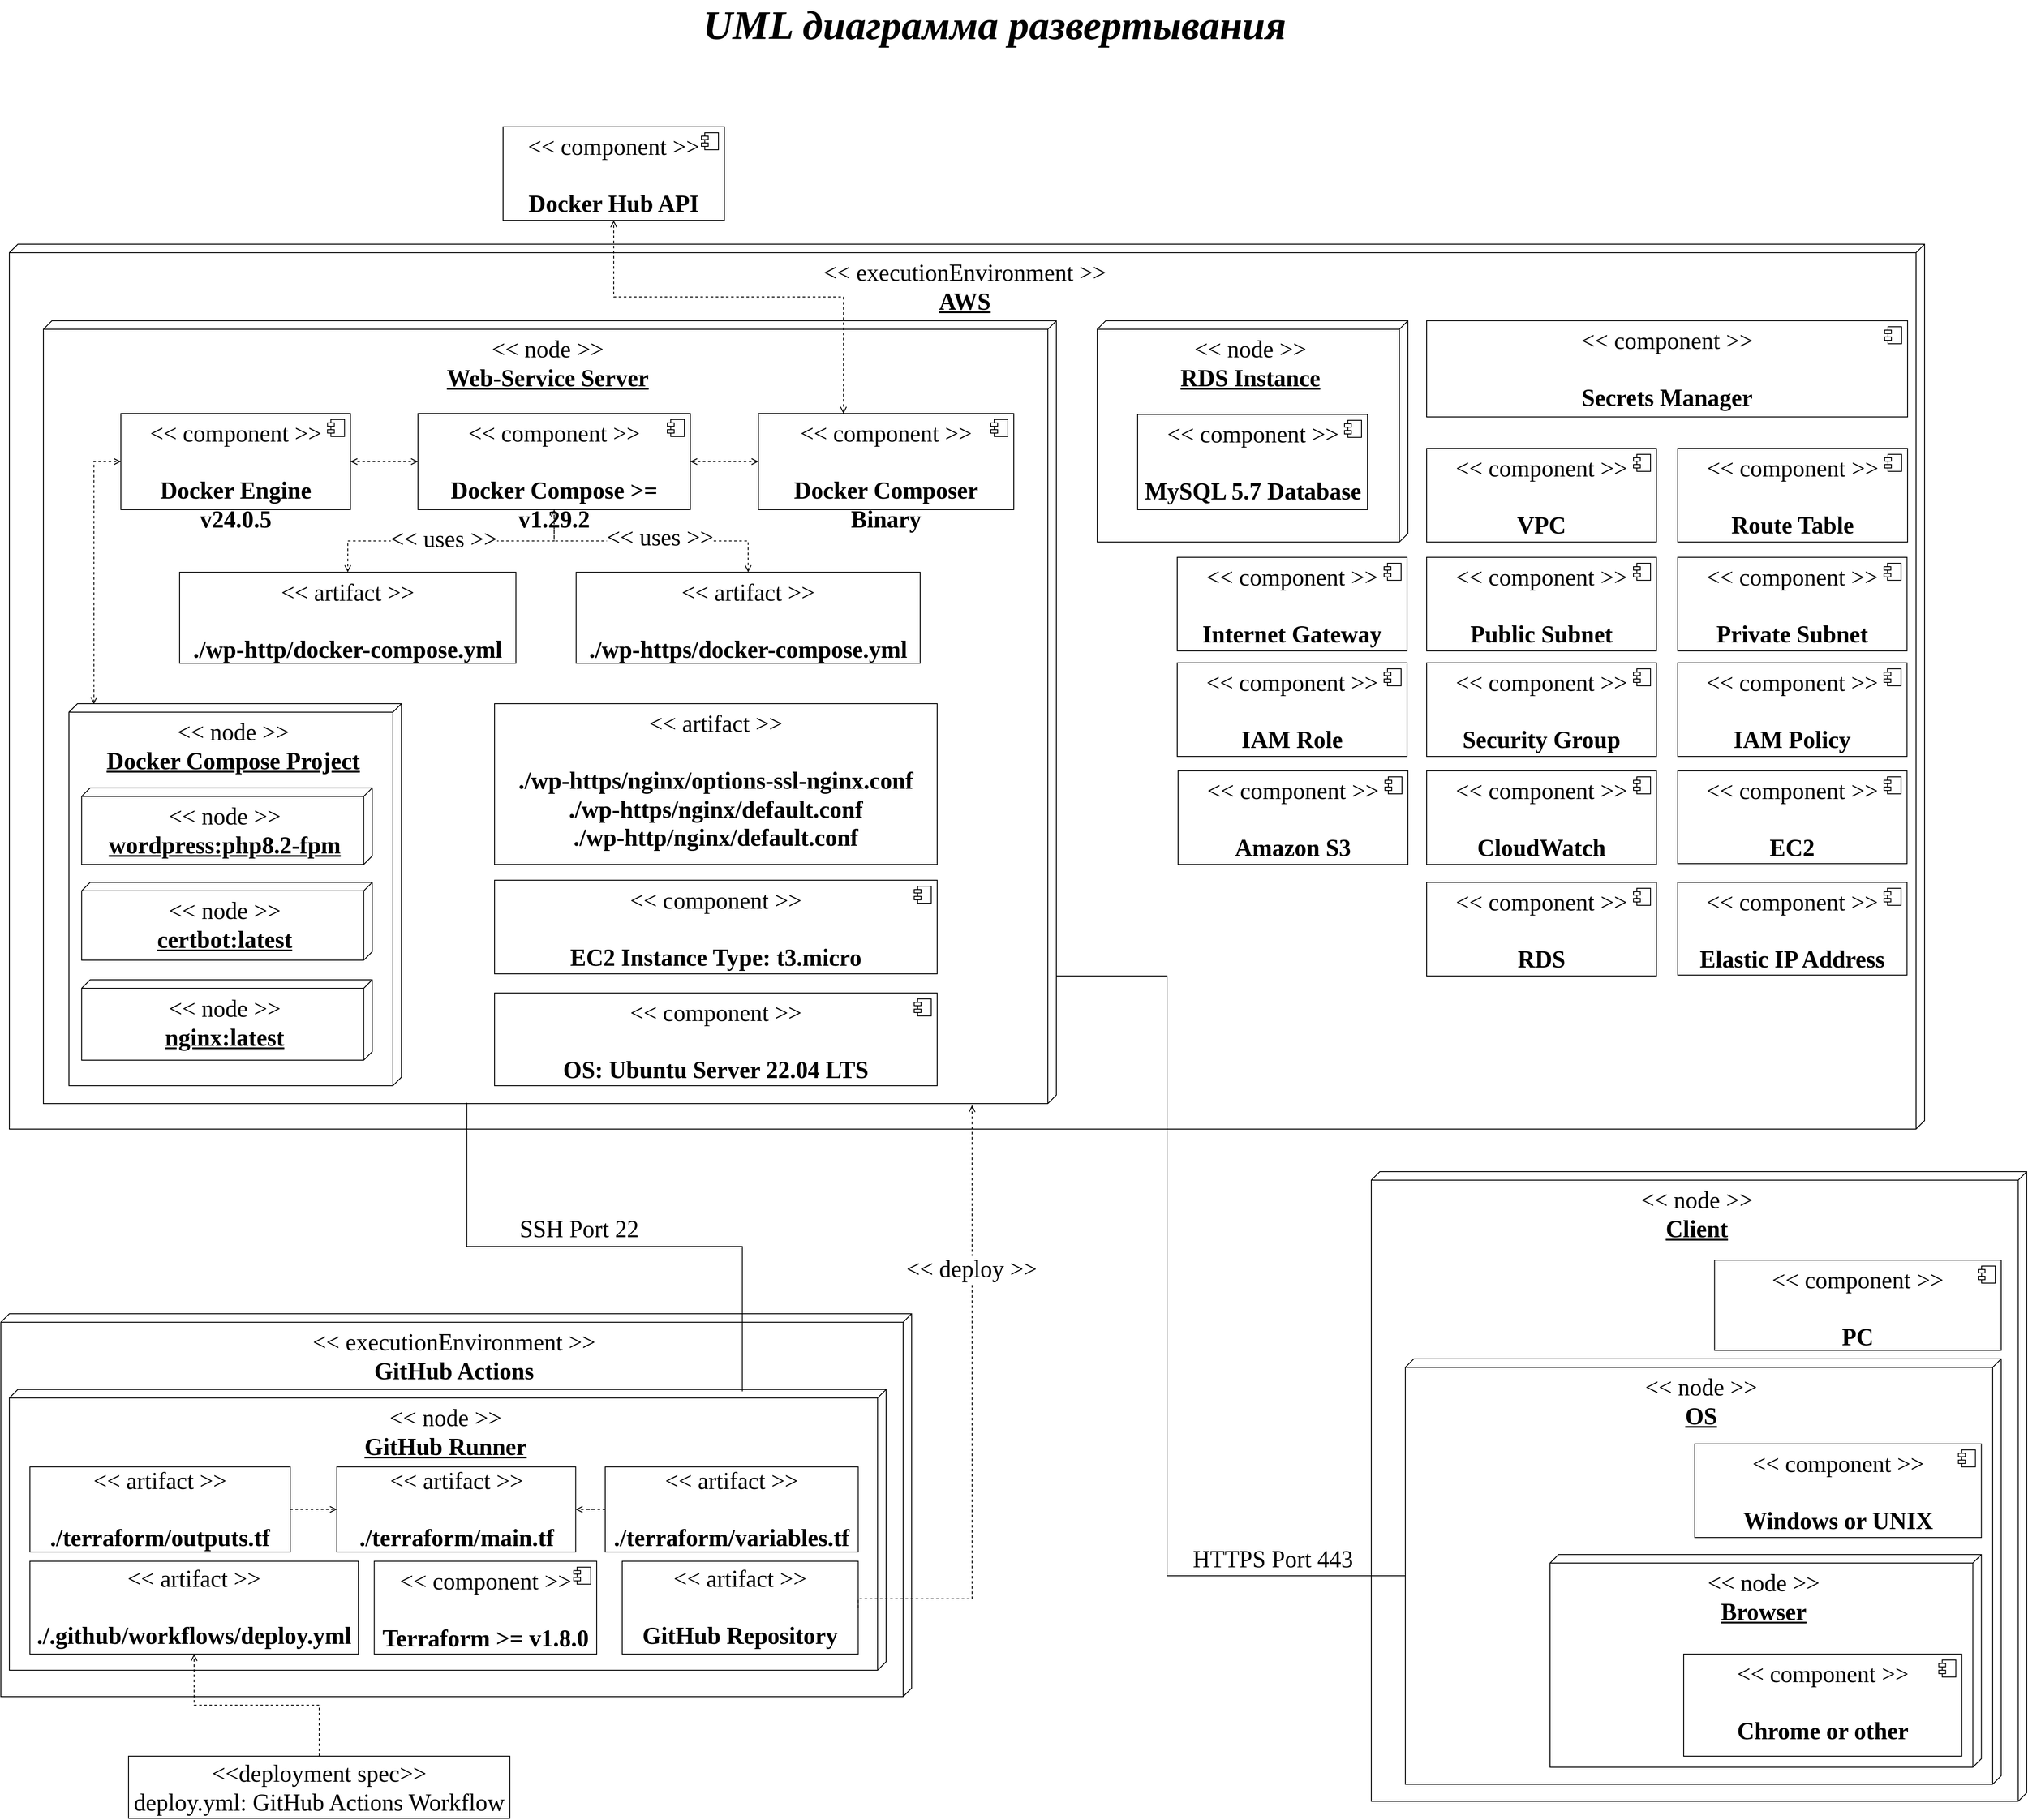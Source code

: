 <mxfile version="24.4.0" type="device">
  <diagram name="Страница — 1" id="VIXsuSBS1pq1h5ZDgpOF">
    <mxGraphModel dx="3475" dy="1416" grid="1" gridSize="10" guides="1" tooltips="1" connect="1" arrows="1" fold="1" page="1" pageScale="1" pageWidth="3300" pageHeight="2339" math="0" shadow="0">
      <root>
        <mxCell id="0" />
        <mxCell id="1" parent="0" />
        <mxCell id="cu2WuebdA3qUPu9hs7ft-30" value="&amp;lt;&amp;lt; executionEnvironment &amp;gt;&amp;gt;&lt;div style=&quot;font-size: 28px;&quot;&gt;&lt;b style=&quot;font-size: 28px;&quot;&gt;GitHub Actions&lt;/b&gt;&lt;/div&gt;" style="verticalAlign=top;align=center;shape=cube;size=10;direction=south;fontStyle=0;html=1;boundedLbl=1;spacingLeft=5;whiteSpace=wrap;fontFamily=GOST type B;fontSize=28;" parent="1" vertex="1">
          <mxGeometry x="483" y="1645" width="1070" height="450" as="geometry" />
        </mxCell>
        <mxCell id="cu2WuebdA3qUPu9hs7ft-31" value="&amp;lt;&amp;lt; node &amp;gt;&amp;gt;&lt;div style=&quot;font-size: 28px;&quot;&gt;&lt;b style=&quot;font-size: 28px;&quot;&gt;&lt;u style=&quot;font-size: 28px;&quot;&gt;GitHub Runner&lt;/u&gt;&lt;/b&gt;&lt;/div&gt;" style="verticalAlign=top;align=center;shape=cube;size=10;direction=south;html=1;boundedLbl=1;spacingLeft=5;whiteSpace=wrap;fontFamily=GOST type B;fontSize=28;" parent="cu2WuebdA3qUPu9hs7ft-30" vertex="1">
          <mxGeometry width="1030" height="330" relative="1" as="geometry">
            <mxPoint x="10" y="89" as="offset" />
          </mxGeometry>
        </mxCell>
        <mxCell id="cu2WuebdA3qUPu9hs7ft-32" value="&amp;lt;&amp;lt; artifact &amp;gt;&amp;gt;&lt;br style=&quot;font-size: 28px;&quot;&gt;&lt;br style=&quot;font-size: 28px;&quot;&gt;&lt;b style=&quot;font-size: 28px;&quot;&gt;./terraform/main.tf&lt;/b&gt;" style="html=1;align=center;verticalAlign=middle;dashed=0;whiteSpace=wrap;fontFamily=GOST type B;fontSize=28;" parent="cu2WuebdA3qUPu9hs7ft-30" vertex="1">
          <mxGeometry x="394.69" y="180" width="280.62" height="100" as="geometry" />
        </mxCell>
        <mxCell id="cu2WuebdA3qUPu9hs7ft-35" value="&amp;lt;&amp;lt; artifact &amp;gt;&amp;gt;&lt;br style=&quot;font-size: 28px;&quot;&gt;&lt;br style=&quot;font-size: 28px;&quot;&gt;&lt;b style=&quot;font-size: 28px;&quot;&gt;./terraform/outputs.tf&lt;/b&gt;" style="html=1;align=center;verticalAlign=middle;dashed=0;whiteSpace=wrap;fontFamily=GOST type B;fontSize=28;" parent="cu2WuebdA3qUPu9hs7ft-30" vertex="1">
          <mxGeometry x="34.15" y="180" width="305.85" height="100" as="geometry" />
        </mxCell>
        <mxCell id="cu2WuebdA3qUPu9hs7ft-36" value="&amp;lt;&amp;lt; artifact &amp;gt;&amp;gt;&lt;br style=&quot;font-size: 28px;&quot;&gt;&lt;br style=&quot;font-size: 28px;&quot;&gt;&lt;b style=&quot;font-size: 28px;&quot;&gt;./terraform/variables.tf&lt;/b&gt;" style="html=1;align=center;verticalAlign=middle;dashed=0;whiteSpace=wrap;fontFamily=GOST type B;fontSize=28;" parent="cu2WuebdA3qUPu9hs7ft-30" vertex="1">
          <mxGeometry x="710" y="180" width="297.23" height="100" as="geometry" />
        </mxCell>
        <mxCell id="cu2WuebdA3qUPu9hs7ft-37" value="&amp;lt;&amp;lt; artifact &amp;gt;&amp;gt;&lt;br style=&quot;font-size: 28px;&quot;&gt;&lt;br style=&quot;font-size: 28px;&quot;&gt;&lt;b style=&quot;font-size: 28px;&quot;&gt;./.github/workflows/deploy.yml&lt;/b&gt;" style="html=1;align=center;verticalAlign=middle;dashed=0;whiteSpace=wrap;fontFamily=GOST type B;fontSize=28;" parent="cu2WuebdA3qUPu9hs7ft-30" vertex="1">
          <mxGeometry x="34.15" y="290.9" width="385.85" height="109.1" as="geometry" />
        </mxCell>
        <mxCell id="cu2WuebdA3qUPu9hs7ft-38" style="edgeStyle=orthogonalEdgeStyle;rounded=0;orthogonalLoop=1;jettySize=auto;html=1;exitX=0;exitY=0.5;exitDx=0;exitDy=0;endArrow=open;endFill=0;dashed=1;fontFamily=GOST type B;fontSize=28;" parent="cu2WuebdA3qUPu9hs7ft-30" source="cu2WuebdA3qUPu9hs7ft-36" target="cu2WuebdA3qUPu9hs7ft-32" edge="1">
          <mxGeometry relative="1" as="geometry">
            <mxPoint x="497.907" y="461.286" as="sourcePoint" />
            <mxPoint x="497.907" y="323.247" as="targetPoint" />
          </mxGeometry>
        </mxCell>
        <mxCell id="cu2WuebdA3qUPu9hs7ft-39" style="edgeStyle=orthogonalEdgeStyle;rounded=0;orthogonalLoop=1;jettySize=auto;html=1;exitX=1;exitY=0.5;exitDx=0;exitDy=0;endArrow=open;endFill=0;dashed=1;entryX=0;entryY=0.5;entryDx=0;entryDy=0;fontFamily=GOST type B;fontSize=28;" parent="cu2WuebdA3qUPu9hs7ft-30" source="cu2WuebdA3qUPu9hs7ft-35" target="cu2WuebdA3qUPu9hs7ft-32" edge="1">
          <mxGeometry relative="1" as="geometry">
            <mxPoint x="726.173" y="214.349" as="sourcePoint" />
            <mxPoint x="676.24" y="214.349" as="targetPoint" />
          </mxGeometry>
        </mxCell>
        <mxCell id="cu2WuebdA3qUPu9hs7ft-50" value="&amp;lt;&amp;lt; artifact &amp;gt;&amp;gt;&lt;br style=&quot;font-size: 28px;&quot;&gt;&lt;br style=&quot;font-size: 28px;&quot;&gt;&lt;b style=&quot;font-size: 28px;&quot;&gt;GitHub Repository&lt;/b&gt;" style="html=1;align=center;verticalAlign=middle;dashed=0;whiteSpace=wrap;fontFamily=GOST type B;fontSize=28;" parent="cu2WuebdA3qUPu9hs7ft-30" vertex="1">
          <mxGeometry x="730" y="290.9" width="277.22" height="109.1" as="geometry" />
        </mxCell>
        <mxCell id="cu2WuebdA3qUPu9hs7ft-108" value="&amp;lt;&amp;lt; component &amp;gt;&amp;gt;&lt;div&gt;&lt;br&gt;&lt;div style=&quot;font-size: 28px;&quot;&gt;&lt;b style=&quot;font-size: 28px;&quot;&gt;Terraform &amp;gt;= v1.8.0&lt;/b&gt;&lt;/div&gt;&lt;/div&gt;" style="html=1;dropTarget=0;whiteSpace=wrap;fontFamily=GOST type B;fontSize=28;verticalAlign=top;" parent="cu2WuebdA3qUPu9hs7ft-30" vertex="1">
          <mxGeometry x="438.68" y="290.9" width="261.32" height="109.1" as="geometry" />
        </mxCell>
        <mxCell id="cu2WuebdA3qUPu9hs7ft-109" value="" style="shape=module;jettyWidth=8;jettyHeight=4;fontFamily=GOST type B;fontSize=28;verticalAlign=top;" parent="cu2WuebdA3qUPu9hs7ft-108" vertex="1">
          <mxGeometry x="1" width="20" height="20" relative="1" as="geometry">
            <mxPoint x="-27" y="7" as="offset" />
          </mxGeometry>
        </mxCell>
        <mxCell id="cu2WuebdA3qUPu9hs7ft-34" value="&amp;lt;&amp;lt;deployment spec&amp;gt;&amp;gt;&lt;br style=&quot;font-size: 28px;&quot;&gt;deploy.yml: GitHub Actions Workflow" style="html=1;align=center;verticalAlign=middle;dashed=0;whiteSpace=wrap;fontFamily=GOST type B;fontSize=28;" parent="1" vertex="1">
          <mxGeometry x="633" y="2165" width="448" height="73" as="geometry" />
        </mxCell>
        <mxCell id="cu2WuebdA3qUPu9hs7ft-33" style="edgeStyle=orthogonalEdgeStyle;rounded=0;orthogonalLoop=1;jettySize=auto;html=1;exitX=0.5;exitY=0;exitDx=0;exitDy=0;endArrow=open;endFill=0;dashed=1;fontSize=28;fontFamily=GOST type B;" parent="1" source="cu2WuebdA3qUPu9hs7ft-34" target="cu2WuebdA3qUPu9hs7ft-37" edge="1">
          <mxGeometry relative="1" as="geometry" />
        </mxCell>
        <mxCell id="cu2WuebdA3qUPu9hs7ft-111" value="&lt;font style=&quot;font-size: 28px;&quot;&gt;SSH Port 22&lt;/font&gt;" style="edgeLabel;html=1;align=center;verticalAlign=middle;resizable=0;points=[];fontSize=28;fontFamily=GOST type B;" parent="1" vertex="1" connectable="0">
          <mxGeometry x="1158.851" y="1540.0" as="geometry">
            <mxPoint x="3" y="5" as="offset" />
          </mxGeometry>
        </mxCell>
        <mxCell id="cu2WuebdA3qUPu9hs7ft-135" value="&amp;lt;&amp;lt; node &amp;gt;&amp;gt;&lt;div style=&quot;font-size: 28px;&quot;&gt;&lt;b style=&quot;font-size: 28px;&quot;&gt;&lt;u style=&quot;font-size: 28px;&quot;&gt;Client&lt;/u&gt;&lt;/b&gt;&lt;/div&gt;" style="verticalAlign=top;align=center;shape=cube;size=10;direction=south;html=1;boundedLbl=1;spacingLeft=5;whiteSpace=wrap;fontFamily=GOST type B;fontSize=28;" parent="1" vertex="1">
          <mxGeometry x="2093" y="1478" width="770" height="740" as="geometry" />
        </mxCell>
        <mxCell id="cu2WuebdA3qUPu9hs7ft-136" value="&amp;lt;&amp;lt; component &amp;gt;&amp;gt;&lt;div style=&quot;font-size: 28px;&quot;&gt;&lt;b style=&quot;font-size: 28px;&quot;&gt;&lt;br&gt;PC&lt;/b&gt;&lt;/div&gt;" style="html=1;dropTarget=0;whiteSpace=wrap;fontFamily=GOST type B;fontSize=28;verticalAlign=top;" parent="1" vertex="1">
          <mxGeometry x="2496.28" y="1582" width="336.72" height="106" as="geometry" />
        </mxCell>
        <mxCell id="cu2WuebdA3qUPu9hs7ft-137" value="" style="shape=module;jettyWidth=8;jettyHeight=4;fontFamily=GOST type B;fontSize=28;verticalAlign=top;" parent="cu2WuebdA3qUPu9hs7ft-136" vertex="1">
          <mxGeometry x="1" width="20" height="20" relative="1" as="geometry">
            <mxPoint x="-27" y="7" as="offset" />
          </mxGeometry>
        </mxCell>
        <mxCell id="cu2WuebdA3qUPu9hs7ft-138" value="&amp;lt;&amp;lt; node &amp;gt;&amp;gt;&lt;div style=&quot;font-size: 28px;&quot;&gt;&lt;b style=&quot;font-size: 28px;&quot;&gt;&lt;u style=&quot;font-size: 28px;&quot;&gt;OS&lt;/u&gt;&lt;/b&gt;&lt;/div&gt;" style="verticalAlign=top;align=center;shape=cube;size=10;direction=south;html=1;boundedLbl=1;spacingLeft=5;whiteSpace=wrap;fontFamily=GOST type B;fontSize=28;" parent="1" vertex="1">
          <mxGeometry x="2133" y="1698" width="700" height="500" as="geometry" />
        </mxCell>
        <mxCell id="cu2WuebdA3qUPu9hs7ft-139" value="&amp;lt;&amp;lt; component &amp;gt;&amp;gt;&lt;div&gt;&lt;br&gt;&lt;div style=&quot;font-size: 28px;&quot;&gt;&lt;b style=&quot;font-size: 28px;&quot;&gt;Windows or UNIX&lt;/b&gt;&lt;/div&gt;&lt;/div&gt;" style="html=1;dropTarget=0;whiteSpace=wrap;fontFamily=GOST type B;fontSize=28;verticalAlign=top;" parent="1" vertex="1">
          <mxGeometry x="2473" y="1798" width="336.72" height="110" as="geometry" />
        </mxCell>
        <mxCell id="cu2WuebdA3qUPu9hs7ft-140" value="" style="shape=module;jettyWidth=8;jettyHeight=4;fontFamily=GOST type B;fontSize=28;verticalAlign=top;" parent="cu2WuebdA3qUPu9hs7ft-139" vertex="1">
          <mxGeometry x="1" width="20" height="20" relative="1" as="geometry">
            <mxPoint x="-27" y="7" as="offset" />
          </mxGeometry>
        </mxCell>
        <mxCell id="cu2WuebdA3qUPu9hs7ft-141" value="&amp;lt;&amp;lt; node &amp;gt;&amp;gt;&lt;div style=&quot;font-size: 28px;&quot;&gt;&lt;b style=&quot;font-size: 28px;&quot;&gt;&lt;u style=&quot;font-size: 28px;&quot;&gt;Browser&lt;/u&gt;&lt;/b&gt;&lt;/div&gt;" style="verticalAlign=top;align=center;shape=cube;size=10;direction=south;html=1;boundedLbl=1;spacingLeft=5;whiteSpace=wrap;fontFamily=GOST type B;fontSize=28;" parent="1" vertex="1">
          <mxGeometry x="2303" y="1928" width="506.72" height="250" as="geometry" />
        </mxCell>
        <mxCell id="cu2WuebdA3qUPu9hs7ft-142" value="&amp;lt;&amp;lt; component &amp;gt;&amp;gt;&lt;div style=&quot;font-size: 28px;&quot;&gt;&lt;br&gt;&lt;/div&gt;&lt;div style=&quot;font-size: 28px;&quot;&gt;&lt;b&gt;Chrome or other&lt;/b&gt;&lt;/div&gt;" style="html=1;dropTarget=0;whiteSpace=wrap;fontFamily=GOST type B;fontSize=28;verticalAlign=top;" parent="1" vertex="1">
          <mxGeometry x="2460" y="2045" width="326.72" height="120" as="geometry" />
        </mxCell>
        <mxCell id="cu2WuebdA3qUPu9hs7ft-143" value="" style="shape=module;jettyWidth=8;jettyHeight=4;fontFamily=GOST type B;fontSize=28;verticalAlign=top;" parent="cu2WuebdA3qUPu9hs7ft-142" vertex="1">
          <mxGeometry x="1" width="20" height="20" relative="1" as="geometry">
            <mxPoint x="-27" y="7" as="offset" />
          </mxGeometry>
        </mxCell>
        <mxCell id="cu2WuebdA3qUPu9hs7ft-145" value="&lt;font style=&quot;font-size: 28px;&quot;&gt;HTTPS Port 443&lt;/font&gt;" style="edgeLabel;html=1;align=center;verticalAlign=middle;resizable=0;points=[];fontSize=28;fontFamily=GOST type B;" parent="1" vertex="1" connectable="0">
          <mxGeometry x="1993.001" y="1937.0" as="geometry">
            <mxPoint x="-16" y="-4" as="offset" />
          </mxGeometry>
        </mxCell>
        <mxCell id="cu2WuebdA3qUPu9hs7ft-184" value="&lt;font style=&quot;font-size: 48px;&quot;&gt;&lt;i style=&quot;font-size: 48px;&quot;&gt;&lt;b style=&quot;font-size: 48px;&quot;&gt;UML диаграмма развертывания&lt;/b&gt;&lt;/i&gt;&lt;/font&gt;" style="edgeLabel;html=1;align=center;verticalAlign=middle;resizable=0;points=[];fontSize=48;fontFamily=GOST type B;" parent="1" vertex="1" connectable="0">
          <mxGeometry x="1650.001" y="130.0" as="geometry" />
        </mxCell>
        <mxCell id="bVE5dfZladMgN1b7Eggr-86" value="&amp;lt;&amp;lt; executionEnvironment &amp;gt;&amp;gt;&lt;div style=&quot;font-size: 28px;&quot;&gt;&lt;b style=&quot;font-size: 28px;&quot;&gt;&lt;u style=&quot;font-size: 28px;&quot;&gt;AWS&lt;/u&gt;&lt;/b&gt;&lt;/div&gt;" style="verticalAlign=top;align=center;shape=cube;size=10;direction=south;html=1;boundedLbl=1;spacingLeft=5;whiteSpace=wrap;fontFamily=GOST type B;fontSize=28;" parent="1" vertex="1">
          <mxGeometry x="493" y="388" width="2250" height="1040" as="geometry" />
        </mxCell>
        <mxCell id="bVE5dfZladMgN1b7Eggr-87" value="&amp;lt;&amp;lt; node &amp;gt;&amp;gt;&lt;div style=&quot;font-size: 28px;&quot;&gt;&lt;b style=&quot;font-size: 28px;&quot;&gt;&lt;u style=&quot;font-size: 28px;&quot;&gt;Web-Service Server&lt;/u&gt;&lt;/b&gt;&lt;/div&gt;" style="verticalAlign=top;align=center;shape=cube;size=10;direction=south;html=1;boundedLbl=1;spacingLeft=5;whiteSpace=wrap;fontFamily=GOST type B;fontSize=28;" parent="1" vertex="1">
          <mxGeometry x="533" y="478" width="1190" height="920" as="geometry" />
        </mxCell>
        <mxCell id="bVE5dfZladMgN1b7Eggr-88" value="&amp;lt;&amp;lt; component &amp;gt;&amp;gt;&lt;div&gt;&lt;br&gt;&lt;div style=&quot;&quot;&gt;&lt;b style=&quot;font-size: 28px;&quot;&gt;Docker Engine v&lt;/b&gt;&lt;span style=&quot;background-color: initial;&quot;&gt;&lt;b&gt;24.0.5&lt;/b&gt;&lt;/span&gt;&lt;/div&gt;&lt;/div&gt;" style="html=1;dropTarget=0;whiteSpace=wrap;fontFamily=GOST type B;fontSize=28;verticalAlign=top;" parent="1" vertex="1">
          <mxGeometry x="624" y="587" width="269.72" height="113" as="geometry" />
        </mxCell>
        <mxCell id="bVE5dfZladMgN1b7Eggr-89" value="" style="shape=module;jettyWidth=8;jettyHeight=4;fontFamily=GOST type B;fontSize=28;verticalAlign=top;" parent="bVE5dfZladMgN1b7Eggr-88" vertex="1">
          <mxGeometry x="1" width="20" height="20" relative="1" as="geometry">
            <mxPoint x="-27" y="7" as="offset" />
          </mxGeometry>
        </mxCell>
        <mxCell id="bVE5dfZladMgN1b7Eggr-90" value="&amp;lt;&amp;lt; component &amp;gt;&amp;gt;&lt;div&gt;&lt;br&gt;&lt;div style=&quot;&quot;&gt;&lt;b style=&quot;font-size: 28px;&quot;&gt;Docker Compose &amp;gt;= v&lt;/b&gt;&lt;span style=&quot;background-color: initial;&quot;&gt;&lt;b&gt;1.29.2&lt;/b&gt;&lt;/span&gt;&lt;/div&gt;&lt;/div&gt;" style="html=1;dropTarget=0;whiteSpace=wrap;fontFamily=GOST type B;fontSize=28;verticalAlign=top;" parent="1" vertex="1">
          <mxGeometry x="973" y="587" width="320" height="113" as="geometry" />
        </mxCell>
        <mxCell id="bVE5dfZladMgN1b7Eggr-91" value="" style="shape=module;jettyWidth=8;jettyHeight=4;fontFamily=GOST type B;fontSize=28;verticalAlign=top;" parent="bVE5dfZladMgN1b7Eggr-90" vertex="1">
          <mxGeometry x="1" width="20" height="20" relative="1" as="geometry">
            <mxPoint x="-27" y="7" as="offset" />
          </mxGeometry>
        </mxCell>
        <mxCell id="bVE5dfZladMgN1b7Eggr-92" value="&amp;lt;&amp;lt; component &amp;gt;&amp;gt;&lt;div&gt;&lt;br&gt;&lt;div style=&quot;font-size: 28px;&quot;&gt;&lt;b style=&quot;font-size: 28px;&quot;&gt;Docker Composer Binary&lt;/b&gt;&lt;/div&gt;&lt;/div&gt;" style="html=1;dropTarget=0;whiteSpace=wrap;fontFamily=GOST type B;fontSize=28;verticalAlign=top;" parent="1" vertex="1">
          <mxGeometry x="1373" y="587" width="300" height="113" as="geometry" />
        </mxCell>
        <mxCell id="bVE5dfZladMgN1b7Eggr-93" value="" style="shape=module;jettyWidth=8;jettyHeight=4;fontFamily=GOST type B;fontSize=28;verticalAlign=top;" parent="bVE5dfZladMgN1b7Eggr-92" vertex="1">
          <mxGeometry x="1" width="20" height="20" relative="1" as="geometry">
            <mxPoint x="-27" y="7" as="offset" />
          </mxGeometry>
        </mxCell>
        <mxCell id="bVE5dfZladMgN1b7Eggr-94" value="&amp;lt;&amp;lt; artifact &amp;gt;&amp;gt;&lt;br style=&quot;font-size: 28px;&quot;&gt;&lt;br style=&quot;font-size: 28px;&quot;&gt;&lt;b style=&quot;font-size: 28px;&quot;&gt;./wp-https/docker-compose.yml&lt;/b&gt;" style="html=1;align=center;verticalAlign=top;dashed=0;whiteSpace=wrap;fontFamily=GOST type B;fontSize=28;" parent="1" vertex="1">
          <mxGeometry x="1158.85" y="773.5" width="404.15" height="107" as="geometry" />
        </mxCell>
        <mxCell id="bVE5dfZladMgN1b7Eggr-95" value="&amp;lt;&amp;lt; artifact &amp;gt;&amp;gt;&lt;br style=&quot;font-size: 28px;&quot;&gt;&lt;br style=&quot;font-size: 28px;&quot;&gt;&lt;b style=&quot;font-size: 28px;&quot;&gt;./wp-http/docker-compose.yml&lt;/b&gt;" style="html=1;align=center;verticalAlign=top;dashed=0;whiteSpace=wrap;fontFamily=GOST type B;fontSize=28;" parent="1" vertex="1">
          <mxGeometry x="693" y="773.5" width="395.13" height="107" as="geometry" />
        </mxCell>
        <mxCell id="bVE5dfZladMgN1b7Eggr-96" style="edgeStyle=orthogonalEdgeStyle;rounded=0;orthogonalLoop=1;jettySize=auto;html=1;exitX=0.5;exitY=1;exitDx=0;exitDy=0;endArrow=open;endFill=0;dashed=1;entryX=0.5;entryY=0;entryDx=0;entryDy=0;fontSize=28;fontFamily=GOST type B;" parent="1" source="bVE5dfZladMgN1b7Eggr-90" target="bVE5dfZladMgN1b7Eggr-95" edge="1">
          <mxGeometry relative="1" as="geometry">
            <mxPoint x="369.233" y="1439" as="sourcePoint" />
            <mxPoint x="705.833" y="819" as="targetPoint" />
          </mxGeometry>
        </mxCell>
        <mxCell id="bVE5dfZladMgN1b7Eggr-97" style="edgeStyle=orthogonalEdgeStyle;rounded=0;orthogonalLoop=1;jettySize=auto;html=1;exitX=0.5;exitY=1;exitDx=0;exitDy=0;endArrow=open;endFill=0;dashed=1;entryX=0.5;entryY=0;entryDx=0;entryDy=0;fontSize=28;fontFamily=GOST type B;startArrow=open;startFill=0;" parent="1" source="bVE5dfZladMgN1b7Eggr-90" target="bVE5dfZladMgN1b7Eggr-94" edge="1">
          <mxGeometry relative="1" as="geometry">
            <mxPoint x="1036.573" y="729" as="sourcePoint" />
            <mxPoint x="935.659" y="809" as="targetPoint" />
          </mxGeometry>
        </mxCell>
        <mxCell id="bVE5dfZladMgN1b7Eggr-98" value="&lt;font style=&quot;font-size: 28px;&quot;&gt;&amp;lt;&amp;lt; uses &amp;gt;&amp;gt;&lt;/font&gt;" style="edgeLabel;html=1;align=center;verticalAlign=middle;resizable=0;points=[];fontSize=28;fontFamily=GOST type B;" parent="bVE5dfZladMgN1b7Eggr-97" vertex="1" connectable="0">
          <mxGeometry x="-0.294" relative="1" as="geometry">
            <mxPoint x="-200" y="-3" as="offset" />
          </mxGeometry>
        </mxCell>
        <mxCell id="bVE5dfZladMgN1b7Eggr-99" style="edgeStyle=orthogonalEdgeStyle;rounded=0;orthogonalLoop=1;jettySize=auto;html=1;endArrow=open;endFill=0;dashed=1;fontSize=28;fontFamily=GOST type B;startArrow=open;startFill=0;" parent="1" source="bVE5dfZladMgN1b7Eggr-90" target="bVE5dfZladMgN1b7Eggr-88" edge="1">
          <mxGeometry relative="1" as="geometry">
            <mxPoint x="1036.573" y="729" as="sourcePoint" />
            <mxPoint x="935.659" y="809" as="targetPoint" />
          </mxGeometry>
        </mxCell>
        <mxCell id="bVE5dfZladMgN1b7Eggr-100" style="edgeStyle=orthogonalEdgeStyle;rounded=0;orthogonalLoop=1;jettySize=auto;html=1;endArrow=open;endFill=0;dashed=1;exitX=0;exitY=0.5;exitDx=0;exitDy=0;fontSize=28;fontFamily=GOST type B;startArrow=open;startFill=0;" parent="1" source="bVE5dfZladMgN1b7Eggr-92" target="bVE5dfZladMgN1b7Eggr-90" edge="1">
          <mxGeometry relative="1" as="geometry">
            <mxPoint x="1212.361" y="639" as="sourcePoint" />
            <mxPoint x="1212.361" y="407" as="targetPoint" />
          </mxGeometry>
        </mxCell>
        <mxCell id="bVE5dfZladMgN1b7Eggr-101" value="&amp;lt;&amp;lt; node&amp;nbsp;&amp;gt;&amp;gt;&lt;div style=&quot;font-size: 28px;&quot;&gt;&lt;b style=&quot;font-size: 28px;&quot;&gt;&lt;u style=&quot;font-size: 28px;&quot;&gt;Docker Compose Project&lt;/u&gt;&lt;/b&gt;&lt;/div&gt;" style="verticalAlign=top;align=center;shape=cube;size=10;direction=south;html=1;boundedLbl=1;spacingLeft=5;whiteSpace=wrap;fontFamily=GOST type B;fontSize=28;" parent="1" vertex="1">
          <mxGeometry x="563" y="928" width="390.58" height="449" as="geometry" />
        </mxCell>
        <mxCell id="bVE5dfZladMgN1b7Eggr-102" value="&amp;lt;&amp;lt; node &amp;gt;&amp;gt;&lt;div style=&quot;font-size: 28px;&quot;&gt;&lt;b style=&quot;font-size: 28px;&quot;&gt;&lt;u style=&quot;font-size: 28px;&quot;&gt;wordpress:php8.2-fpm&lt;/u&gt;&lt;/b&gt;&lt;/div&gt;" style="verticalAlign=top;align=center;shape=cube;size=10;direction=south;html=1;boundedLbl=1;spacingLeft=5;whiteSpace=wrap;fontFamily=GOST type B;fontSize=28;" parent="1" vertex="1">
          <mxGeometry x="577.9" y="1027" width="341.4" height="90" as="geometry" />
        </mxCell>
        <mxCell id="bVE5dfZladMgN1b7Eggr-103" value="&amp;lt;&amp;lt; node&amp;nbsp;&amp;gt;&amp;gt;&lt;div style=&quot;font-size: 28px;&quot;&gt;&lt;b style=&quot;font-size: 28px;&quot;&gt;&lt;u style=&quot;font-size: 28px;&quot;&gt;certbot:latest&lt;/u&gt;&lt;/b&gt;&lt;/div&gt;" style="verticalAlign=top;align=center;shape=cube;size=10;direction=south;html=1;boundedLbl=1;spacingLeft=5;whiteSpace=wrap;fontFamily=GOST type B;fontSize=28;" parent="1" vertex="1">
          <mxGeometry x="577.9" y="1138" width="341.4" height="91.5" as="geometry" />
        </mxCell>
        <mxCell id="bVE5dfZladMgN1b7Eggr-104" value="&amp;lt;&amp;lt; node&amp;nbsp;&amp;gt;&amp;gt;&lt;div style=&quot;font-size: 28px;&quot;&gt;&lt;b style=&quot;font-size: 28px;&quot;&gt;&lt;u style=&quot;font-size: 28px;&quot;&gt;nginx:latest&lt;/u&gt;&lt;/b&gt;&lt;/div&gt;" style="verticalAlign=top;align=center;shape=cube;size=10;direction=south;html=1;boundedLbl=1;spacingLeft=5;whiteSpace=wrap;fontFamily=GOST type B;fontSize=28;" parent="1" vertex="1">
          <mxGeometry x="577.9" y="1252.5" width="341.4" height="94.5" as="geometry" />
        </mxCell>
        <mxCell id="bVE5dfZladMgN1b7Eggr-105" style="edgeStyle=orthogonalEdgeStyle;rounded=0;orthogonalLoop=1;jettySize=auto;html=1;endArrow=open;endFill=0;dashed=1;exitX=0.001;exitY=0.925;exitDx=0;exitDy=0;exitPerimeter=0;fontSize=28;fontFamily=GOST type B;entryX=0;entryY=0.5;entryDx=0;entryDy=0;startArrow=open;startFill=0;" parent="1" source="bVE5dfZladMgN1b7Eggr-101" target="bVE5dfZladMgN1b7Eggr-88" edge="1">
          <mxGeometry relative="1" as="geometry">
            <mxPoint x="824.978" y="899" as="sourcePoint" />
            <mxPoint x="783" y="678" as="targetPoint" />
            <Array as="points" />
          </mxGeometry>
        </mxCell>
        <mxCell id="bVE5dfZladMgN1b7Eggr-106" value="&amp;lt;&amp;lt; component &amp;gt;&amp;gt;&lt;br style=&quot;font-size: 28px;&quot;&gt;&lt;br style=&quot;font-size: 28px;&quot;&gt;&lt;div style=&quot;font-size: 28px;&quot;&gt;&lt;b style=&quot;font-size: 28px;&quot;&gt;EC2 Instance Type: t3.micro&lt;/b&gt;&lt;/div&gt;" style="html=1;dropTarget=0;whiteSpace=wrap;fontFamily=GOST type B;fontSize=28;verticalAlign=top;" parent="1" vertex="1">
          <mxGeometry x="1063" y="1135.5" width="520" height="110" as="geometry" />
        </mxCell>
        <mxCell id="bVE5dfZladMgN1b7Eggr-107" value="" style="shape=module;jettyWidth=8;jettyHeight=4;fontFamily=GOST type B;fontSize=28;verticalAlign=top;" parent="bVE5dfZladMgN1b7Eggr-106" vertex="1">
          <mxGeometry x="1" width="20" height="20" relative="1" as="geometry">
            <mxPoint x="-27" y="7" as="offset" />
          </mxGeometry>
        </mxCell>
        <mxCell id="bVE5dfZladMgN1b7Eggr-108" value="&amp;lt;&amp;lt; component &amp;gt;&amp;gt;&lt;br style=&quot;font-size: 28px;&quot;&gt;&lt;br style=&quot;font-size: 28px;&quot;&gt;&lt;div style=&quot;font-size: 28px;&quot;&gt;&lt;b style=&quot;font-size: 28px;&quot;&gt;OS: Ubuntu Server 22.04 LTS&lt;/b&gt;&lt;/div&gt;" style="html=1;dropTarget=0;whiteSpace=wrap;fontFamily=GOST type B;fontSize=28;verticalAlign=top;" parent="1" vertex="1">
          <mxGeometry x="1063" y="1268" width="520" height="109" as="geometry" />
        </mxCell>
        <mxCell id="bVE5dfZladMgN1b7Eggr-109" value="" style="shape=module;jettyWidth=8;jettyHeight=4;fontFamily=GOST type B;fontSize=28;verticalAlign=top;" parent="bVE5dfZladMgN1b7Eggr-108" vertex="1">
          <mxGeometry x="1" width="20" height="20" relative="1" as="geometry">
            <mxPoint x="-27" y="7" as="offset" />
          </mxGeometry>
        </mxCell>
        <mxCell id="bVE5dfZladMgN1b7Eggr-110" value="&lt;font style=&quot;font-size: 28px;&quot;&gt;&amp;lt;&amp;lt; uses &amp;gt;&amp;gt;&lt;/font&gt;" style="edgeLabel;html=1;align=center;verticalAlign=middle;resizable=0;points=[];fontSize=28;fontFamily=GOST type B;" parent="1" vertex="1" connectable="0">
          <mxGeometry x="1256.499" y="731.48" as="geometry" />
        </mxCell>
        <mxCell id="bVE5dfZladMgN1b7Eggr-112" value="&amp;lt;&amp;lt; node &amp;gt;&amp;gt;&lt;div style=&quot;font-size: 28px;&quot;&gt;&lt;b style=&quot;font-size: 28px;&quot;&gt;&lt;u style=&quot;font-size: 28px;&quot;&gt;RDS Instance&lt;/u&gt;&lt;/b&gt;&lt;/div&gt;" style="verticalAlign=top;align=center;shape=cube;size=10;direction=south;html=1;boundedLbl=1;spacingLeft=5;whiteSpace=wrap;fontFamily=GOST type B;fontSize=28;" parent="1" vertex="1">
          <mxGeometry x="1771" y="478" width="365" height="260" as="geometry" />
        </mxCell>
        <mxCell id="bVE5dfZladMgN1b7Eggr-113" value="&amp;lt;&amp;lt; component &amp;gt;&amp;gt;&lt;div&gt;&lt;br&gt;&lt;div style=&quot;font-size: 28px;&quot;&gt;&lt;b style=&quot;font-size: 28px;&quot;&gt;Docker Hub API&lt;/b&gt;&lt;/div&gt;&lt;/div&gt;" style="html=1;dropTarget=0;whiteSpace=wrap;fontFamily=GOST type B;fontSize=28;verticalAlign=top;" parent="1" vertex="1">
          <mxGeometry x="1073.0" y="250" width="260" height="110" as="geometry" />
        </mxCell>
        <mxCell id="bVE5dfZladMgN1b7Eggr-114" value="" style="shape=module;jettyWidth=8;jettyHeight=4;fontFamily=GOST type B;fontSize=28;verticalAlign=top;" parent="bVE5dfZladMgN1b7Eggr-113" vertex="1">
          <mxGeometry x="1" width="20" height="20" relative="1" as="geometry">
            <mxPoint x="-27" y="7" as="offset" />
          </mxGeometry>
        </mxCell>
        <mxCell id="bVE5dfZladMgN1b7Eggr-115" style="edgeStyle=orthogonalEdgeStyle;rounded=0;orthogonalLoop=1;jettySize=auto;html=1;endArrow=open;endFill=0;dashed=1;entryX=0.5;entryY=1;entryDx=0;entryDy=0;fontSize=28;fontFamily=GOST type B;exitX=0.333;exitY=0.002;exitDx=0;exitDy=0;exitPerimeter=0;startArrow=open;startFill=0;" parent="1" source="bVE5dfZladMgN1b7Eggr-92" target="bVE5dfZladMgN1b7Eggr-113" edge="1">
          <mxGeometry relative="1" as="geometry">
            <mxPoint x="1473" y="590" as="sourcePoint" />
            <mxPoint x="1184.658" y="696" as="targetPoint" />
            <Array as="points">
              <mxPoint x="1473" y="450" />
              <mxPoint x="1203" y="450" />
            </Array>
          </mxGeometry>
        </mxCell>
        <mxCell id="bVE5dfZladMgN1b7Eggr-116" value="&amp;lt;&amp;lt; component &amp;gt;&amp;gt;&lt;div&gt;&lt;br&gt;&lt;div style=&quot;font-size: 28px;&quot;&gt;&lt;b style=&quot;font-size: 28px;&quot;&gt;MySQL 5.7 Database&lt;/b&gt;&lt;/div&gt;&lt;/div&gt;" style="html=1;dropTarget=0;whiteSpace=wrap;fontFamily=GOST type B;fontSize=28;verticalAlign=top;" parent="1" vertex="1">
          <mxGeometry x="1818.5" y="588" width="270" height="112" as="geometry" />
        </mxCell>
        <mxCell id="bVE5dfZladMgN1b7Eggr-117" value="" style="shape=module;jettyWidth=8;jettyHeight=4;fontFamily=GOST type B;fontSize=28;verticalAlign=top;" parent="bVE5dfZladMgN1b7Eggr-116" vertex="1">
          <mxGeometry x="1" width="20" height="20" relative="1" as="geometry">
            <mxPoint x="-27" y="7" as="offset" />
          </mxGeometry>
        </mxCell>
        <mxCell id="bVE5dfZladMgN1b7Eggr-118" value="&amp;lt;&amp;lt; component &amp;gt;&amp;gt;&lt;div style=&quot;font-size: 28px;&quot;&gt;&lt;b style=&quot;font-size: 28px;&quot;&gt;&lt;br style=&quot;font-size: 28px;&quot;&gt;&lt;/b&gt;&lt;/div&gt;&lt;div style=&quot;font-size: 28px;&quot;&gt;&lt;b style=&quot;font-size: 28px;&quot;&gt;Route Table&lt;/b&gt;&lt;/div&gt;" style="html=1;dropTarget=0;whiteSpace=wrap;fontFamily=GOST type B;fontSize=28;verticalAlign=top;" parent="1" vertex="1">
          <mxGeometry x="2453" y="628" width="270" height="110" as="geometry" />
        </mxCell>
        <mxCell id="bVE5dfZladMgN1b7Eggr-119" value="" style="shape=module;jettyWidth=8;jettyHeight=4;fontFamily=GOST type B;fontSize=28;verticalAlign=top;" parent="bVE5dfZladMgN1b7Eggr-118" vertex="1">
          <mxGeometry x="1" width="20" height="20" relative="1" as="geometry">
            <mxPoint x="-27" y="7" as="offset" />
          </mxGeometry>
        </mxCell>
        <mxCell id="bVE5dfZladMgN1b7Eggr-130" value="&amp;lt;&amp;lt; component &amp;gt;&amp;gt;&lt;div style=&quot;font-size: 28px;&quot;&gt;&lt;b style=&quot;font-size: 28px;&quot;&gt;&lt;br style=&quot;font-size: 28px;&quot;&gt;&lt;/b&gt;&lt;/div&gt;&lt;div style=&quot;font-size: 28px;&quot;&gt;&lt;b style=&quot;font-size: 28px;&quot;&gt;EC2&lt;/b&gt;&lt;/div&gt;" style="html=1;dropTarget=0;whiteSpace=wrap;fontFamily=GOST type B;fontSize=28;verticalAlign=top;" parent="1" vertex="1">
          <mxGeometry x="2453" y="1007" width="269.36" height="109" as="geometry" />
        </mxCell>
        <mxCell id="bVE5dfZladMgN1b7Eggr-131" value="" style="shape=module;jettyWidth=8;jettyHeight=4;fontFamily=GOST type B;fontSize=28;verticalAlign=top;" parent="bVE5dfZladMgN1b7Eggr-130" vertex="1">
          <mxGeometry x="1" width="20" height="20" relative="1" as="geometry">
            <mxPoint x="-27" y="7" as="offset" />
          </mxGeometry>
        </mxCell>
        <mxCell id="bVE5dfZladMgN1b7Eggr-142" value="&amp;lt;&amp;lt; component &amp;gt;&amp;gt;&lt;div&gt;&lt;b style=&quot;background-color: initial;&quot;&gt;&lt;br&gt;&lt;/b&gt;&lt;/div&gt;&lt;div&gt;&lt;b style=&quot;background-color: initial;&quot;&gt;Secrets Manager&lt;/b&gt;&lt;/div&gt;" style="html=1;dropTarget=0;whiteSpace=wrap;fontFamily=GOST type B;fontSize=28;verticalAlign=top;" parent="1" vertex="1">
          <mxGeometry x="2158" y="478" width="565" height="113" as="geometry" />
        </mxCell>
        <mxCell id="bVE5dfZladMgN1b7Eggr-143" value="" style="shape=module;jettyWidth=8;jettyHeight=4;fontFamily=GOST type B;fontSize=28;verticalAlign=top;" parent="bVE5dfZladMgN1b7Eggr-142" vertex="1">
          <mxGeometry x="1" width="20" height="20" relative="1" as="geometry">
            <mxPoint x="-27" y="7" as="offset" />
          </mxGeometry>
        </mxCell>
        <mxCell id="bVE5dfZladMgN1b7Eggr-146" value="&amp;lt;&amp;lt; artifact &amp;gt;&amp;gt;&lt;br style=&quot;font-size: 28px;&quot;&gt;&lt;br style=&quot;font-size: 28px;&quot;&gt;&lt;b style=&quot;font-size: 28px;&quot;&gt;./wp-https/nginx/options-ssl-nginx.conf&lt;/b&gt;&lt;b style=&quot;font-size: 28px;&quot;&gt;&lt;br style=&quot;font-size: 28px;&quot;&gt;&lt;/b&gt;&lt;div style=&quot;font-size: 28px;&quot;&gt;&lt;b style=&quot;font-size: 28px;&quot;&gt;./wp-https/nginx/default.conf&lt;/b&gt;&lt;div style=&quot;font-size: 28px;&quot;&gt;&lt;b style=&quot;font-size: 28px;&quot;&gt;./wp-http/nginx/default.conf&lt;/b&gt;&lt;/div&gt;&lt;/div&gt;" style="html=1;align=center;verticalAlign=top;dashed=0;whiteSpace=wrap;fontFamily=GOST type B;fontSize=28;" parent="1" vertex="1">
          <mxGeometry x="1063" y="928" width="520" height="189" as="geometry" />
        </mxCell>
        <mxCell id="cu2WuebdA3qUPu9hs7ft-144" style="edgeStyle=orthogonalEdgeStyle;rounded=0;orthogonalLoop=1;jettySize=auto;html=1;endArrow=none;endFill=0;exitX=0;exitY=0;exitDx=255;exitDy=700;entryX=0.837;entryY=0;entryDx=0;entryDy=0;entryPerimeter=0;exitPerimeter=0;fontSize=28;fontFamily=GOST type B;" parent="1" source="cu2WuebdA3qUPu9hs7ft-138" target="bVE5dfZladMgN1b7Eggr-87" edge="1">
          <mxGeometry relative="1" as="geometry">
            <mxPoint x="1387" y="1727" as="sourcePoint" />
            <mxPoint x="1559.92" y="1331.16" as="targetPoint" />
            <Array as="points">
              <mxPoint x="1853" y="1953" />
              <mxPoint x="1853" y="1248" />
            </Array>
          </mxGeometry>
        </mxCell>
        <mxCell id="cu2WuebdA3qUPu9hs7ft-110" style="edgeStyle=orthogonalEdgeStyle;rounded=0;orthogonalLoop=1;jettySize=auto;html=1;endArrow=none;endFill=0;exitX=0.007;exitY=0.164;exitDx=0;exitDy=0;entryX=0.999;entryY=0.582;entryDx=0;entryDy=0;entryPerimeter=0;exitPerimeter=0;fontSize=28;fontFamily=GOST type B;" parent="1" source="cu2WuebdA3qUPu9hs7ft-31" target="bVE5dfZladMgN1b7Eggr-87" edge="1">
          <mxGeometry relative="1" as="geometry">
            <mxPoint x="1033" y="1578" as="sourcePoint" />
            <mxPoint x="1203" y="1328" as="targetPoint" />
          </mxGeometry>
        </mxCell>
        <mxCell id="dZBJtB4iivztmbpcv_K5-1" value="&amp;lt;&amp;lt; component &amp;gt;&amp;gt;&lt;div style=&quot;font-size: 28px;&quot;&gt;&lt;b style=&quot;font-size: 28px;&quot;&gt;&lt;br style=&quot;font-size: 28px;&quot;&gt;&lt;/b&gt;&lt;/div&gt;&lt;div style=&quot;font-size: 28px;&quot;&gt;&lt;b&gt;Private Subnet&lt;/b&gt;&lt;/div&gt;" style="html=1;dropTarget=0;whiteSpace=wrap;fontFamily=GOST type B;fontSize=28;verticalAlign=top;" parent="1" vertex="1">
          <mxGeometry x="2453" y="756" width="269.36" height="110" as="geometry" />
        </mxCell>
        <mxCell id="dZBJtB4iivztmbpcv_K5-2" value="" style="shape=module;jettyWidth=8;jettyHeight=4;fontFamily=GOST type B;fontSize=28;verticalAlign=top;" parent="dZBJtB4iivztmbpcv_K5-1" vertex="1">
          <mxGeometry x="1" width="20" height="20" relative="1" as="geometry">
            <mxPoint x="-27" y="7" as="offset" />
          </mxGeometry>
        </mxCell>
        <mxCell id="dZBJtB4iivztmbpcv_K5-3" value="&amp;lt;&amp;lt; component &amp;gt;&amp;gt;&lt;div style=&quot;font-size: 28px;&quot;&gt;&lt;b style=&quot;font-size: 28px;&quot;&gt;&lt;br style=&quot;font-size: 28px;&quot;&gt;&lt;/b&gt;&lt;/div&gt;&lt;div style=&quot;font-size: 28px;&quot;&gt;&lt;b&gt;IAM Policy&lt;/b&gt;&lt;/div&gt;" style="html=1;dropTarget=0;whiteSpace=wrap;fontFamily=GOST type B;fontSize=28;verticalAlign=top;" parent="1" vertex="1">
          <mxGeometry x="2453" y="880" width="269.36" height="110" as="geometry" />
        </mxCell>
        <mxCell id="dZBJtB4iivztmbpcv_K5-4" value="" style="shape=module;jettyWidth=8;jettyHeight=4;fontFamily=GOST type B;fontSize=28;verticalAlign=top;" parent="dZBJtB4iivztmbpcv_K5-3" vertex="1">
          <mxGeometry x="1" width="20" height="20" relative="1" as="geometry">
            <mxPoint x="-27" y="7" as="offset" />
          </mxGeometry>
        </mxCell>
        <mxCell id="dZBJtB4iivztmbpcv_K5-5" value="&amp;lt;&amp;lt; component &amp;gt;&amp;gt;&lt;div style=&quot;font-size: 28px;&quot;&gt;&lt;b style=&quot;font-size: 28px;&quot;&gt;&lt;br style=&quot;font-size: 28px;&quot;&gt;&lt;/b&gt;&lt;/div&gt;&lt;div style=&quot;font-size: 28px;&quot;&gt;&lt;b style=&quot;font-size: 28px;&quot;&gt;Elastic IP Address&lt;/b&gt;&lt;/div&gt;" style="html=1;dropTarget=0;whiteSpace=wrap;fontFamily=GOST type B;fontSize=28;verticalAlign=top;" parent="1" vertex="1">
          <mxGeometry x="2453" y="1138" width="269.36" height="109" as="geometry" />
        </mxCell>
        <mxCell id="dZBJtB4iivztmbpcv_K5-6" value="" style="shape=module;jettyWidth=8;jettyHeight=4;fontFamily=GOST type B;fontSize=28;verticalAlign=top;" parent="dZBJtB4iivztmbpcv_K5-5" vertex="1">
          <mxGeometry x="1" width="20" height="20" relative="1" as="geometry">
            <mxPoint x="-27" y="7" as="offset" />
          </mxGeometry>
        </mxCell>
        <mxCell id="dZBJtB4iivztmbpcv_K5-11" value="&amp;lt;&amp;lt; component &amp;gt;&amp;gt;&lt;div style=&quot;font-size: 28px;&quot;&gt;&lt;b style=&quot;font-size: 28px;&quot;&gt;&lt;br style=&quot;font-size: 28px;&quot;&gt;&lt;/b&gt;&lt;/div&gt;&lt;div style=&quot;font-size: 28px;&quot;&gt;&lt;b style=&quot;font-size: 28px;&quot;&gt;VPC&lt;/b&gt;&lt;/div&gt;" style="html=1;dropTarget=0;whiteSpace=wrap;fontFamily=GOST type B;fontSize=28;verticalAlign=top;" parent="1" vertex="1">
          <mxGeometry x="2158" y="628" width="270" height="110" as="geometry" />
        </mxCell>
        <mxCell id="dZBJtB4iivztmbpcv_K5-12" value="" style="shape=module;jettyWidth=8;jettyHeight=4;fontFamily=GOST type B;fontSize=28;verticalAlign=top;" parent="dZBJtB4iivztmbpcv_K5-11" vertex="1">
          <mxGeometry x="1" width="20" height="20" relative="1" as="geometry">
            <mxPoint x="-27" y="7" as="offset" />
          </mxGeometry>
        </mxCell>
        <mxCell id="dZBJtB4iivztmbpcv_K5-13" value="&amp;lt;&amp;lt; component &amp;gt;&amp;gt;&lt;div style=&quot;font-size: 28px;&quot;&gt;&lt;b style=&quot;font-size: 28px;&quot;&gt;&lt;br style=&quot;font-size: 28px;&quot;&gt;&lt;/b&gt;&lt;/div&gt;&lt;div style=&quot;font-size: 28px;&quot;&gt;&lt;b style=&quot;font-size: 28px;&quot;&gt;Public Subnet&lt;/b&gt;&lt;/div&gt;" style="html=1;dropTarget=0;whiteSpace=wrap;fontFamily=GOST type B;fontSize=28;verticalAlign=top;" parent="1" vertex="1">
          <mxGeometry x="2158" y="756" width="270" height="110" as="geometry" />
        </mxCell>
        <mxCell id="dZBJtB4iivztmbpcv_K5-14" value="" style="shape=module;jettyWidth=8;jettyHeight=4;fontFamily=GOST type B;fontSize=28;verticalAlign=top;" parent="dZBJtB4iivztmbpcv_K5-13" vertex="1">
          <mxGeometry x="1" width="20" height="20" relative="1" as="geometry">
            <mxPoint x="-27" y="7" as="offset" />
          </mxGeometry>
        </mxCell>
        <mxCell id="dZBJtB4iivztmbpcv_K5-15" value="&amp;lt;&amp;lt; component &amp;gt;&amp;gt;&lt;div style=&quot;font-size: 28px;&quot;&gt;&lt;b style=&quot;font-size: 28px;&quot;&gt;&lt;br style=&quot;font-size: 28px;&quot;&gt;&lt;/b&gt;&lt;/div&gt;&lt;div style=&quot;font-size: 28px;&quot;&gt;&lt;b style=&quot;font-size: 28px;&quot;&gt;Security Group&lt;/b&gt;&lt;/div&gt;" style="html=1;dropTarget=0;whiteSpace=wrap;fontFamily=GOST type B;fontSize=28;verticalAlign=top;" parent="1" vertex="1">
          <mxGeometry x="2158" y="880" width="270" height="110" as="geometry" />
        </mxCell>
        <mxCell id="dZBJtB4iivztmbpcv_K5-16" value="" style="shape=module;jettyWidth=8;jettyHeight=4;fontFamily=GOST type B;fontSize=28;verticalAlign=top;" parent="dZBJtB4iivztmbpcv_K5-15" vertex="1">
          <mxGeometry x="1" width="20" height="20" relative="1" as="geometry">
            <mxPoint x="-27" y="7" as="offset" />
          </mxGeometry>
        </mxCell>
        <mxCell id="dZBJtB4iivztmbpcv_K5-17" value="&amp;lt;&amp;lt; component &amp;gt;&amp;gt;&lt;div style=&quot;font-size: 28px;&quot;&gt;&lt;b style=&quot;font-size: 28px;&quot;&gt;&lt;br style=&quot;font-size: 28px;&quot;&gt;&lt;/b&gt;&lt;/div&gt;&lt;div style=&quot;font-size: 28px;&quot;&gt;&lt;b style=&quot;font-size: 28px;&quot;&gt;CloudWatch&lt;/b&gt;&lt;/div&gt;" style="html=1;dropTarget=0;whiteSpace=wrap;fontFamily=GOST type B;fontSize=28;verticalAlign=top;" parent="1" vertex="1">
          <mxGeometry x="2158" y="1007" width="270" height="110" as="geometry" />
        </mxCell>
        <mxCell id="dZBJtB4iivztmbpcv_K5-18" value="" style="shape=module;jettyWidth=8;jettyHeight=4;fontFamily=GOST type B;fontSize=28;verticalAlign=top;" parent="dZBJtB4iivztmbpcv_K5-17" vertex="1">
          <mxGeometry x="1" width="20" height="20" relative="1" as="geometry">
            <mxPoint x="-27" y="7" as="offset" />
          </mxGeometry>
        </mxCell>
        <mxCell id="dZBJtB4iivztmbpcv_K5-19" value="&amp;lt;&amp;lt; component &amp;gt;&amp;gt;&lt;div style=&quot;font-size: 28px;&quot;&gt;&lt;b style=&quot;font-size: 28px;&quot;&gt;&lt;br style=&quot;font-size: 28px;&quot;&gt;&lt;/b&gt;&lt;/div&gt;&lt;div style=&quot;font-size: 28px;&quot;&gt;&lt;b style=&quot;font-size: 28px;&quot;&gt;Internet Gateway&lt;/b&gt;&lt;/div&gt;" style="html=1;dropTarget=0;whiteSpace=wrap;fontFamily=GOST type B;fontSize=28;verticalAlign=top;" parent="1" vertex="1">
          <mxGeometry x="1865" y="756" width="270" height="110" as="geometry" />
        </mxCell>
        <mxCell id="dZBJtB4iivztmbpcv_K5-20" value="" style="shape=module;jettyWidth=8;jettyHeight=4;fontFamily=GOST type B;fontSize=28;verticalAlign=top;" parent="dZBJtB4iivztmbpcv_K5-19" vertex="1">
          <mxGeometry x="1" width="20" height="20" relative="1" as="geometry">
            <mxPoint x="-27" y="7" as="offset" />
          </mxGeometry>
        </mxCell>
        <mxCell id="dZBJtB4iivztmbpcv_K5-21" value="&amp;lt;&amp;lt; component &amp;gt;&amp;gt;&lt;div style=&quot;font-size: 28px;&quot;&gt;&lt;b style=&quot;font-size: 28px;&quot;&gt;&lt;br style=&quot;font-size: 28px;&quot;&gt;&lt;/b&gt;&lt;/div&gt;&lt;div style=&quot;font-size: 28px;&quot;&gt;&lt;b style=&quot;font-size: 28px;&quot;&gt;IAM Role&lt;/b&gt;&lt;/div&gt;" style="html=1;dropTarget=0;whiteSpace=wrap;fontFamily=GOST type B;fontSize=28;verticalAlign=top;" parent="1" vertex="1">
          <mxGeometry x="1865" y="880" width="270" height="110" as="geometry" />
        </mxCell>
        <mxCell id="dZBJtB4iivztmbpcv_K5-22" value="" style="shape=module;jettyWidth=8;jettyHeight=4;fontFamily=GOST type B;fontSize=28;verticalAlign=top;" parent="dZBJtB4iivztmbpcv_K5-21" vertex="1">
          <mxGeometry x="1" width="20" height="20" relative="1" as="geometry">
            <mxPoint x="-27" y="7" as="offset" />
          </mxGeometry>
        </mxCell>
        <mxCell id="dZBJtB4iivztmbpcv_K5-23" value="&amp;lt;&amp;lt; component &amp;gt;&amp;gt;&lt;div style=&quot;font-size: 28px;&quot;&gt;&lt;b style=&quot;font-size: 28px;&quot;&gt;&lt;br style=&quot;font-size: 28px;&quot;&gt;&lt;/b&gt;&lt;/div&gt;&lt;div style=&quot;font-size: 28px;&quot;&gt;&lt;b&gt;Amazon S3&lt;/b&gt;&lt;/div&gt;" style="html=1;dropTarget=0;whiteSpace=wrap;fontFamily=GOST type B;fontSize=28;verticalAlign=top;" parent="1" vertex="1">
          <mxGeometry x="1866" y="1007" width="270" height="110" as="geometry" />
        </mxCell>
        <mxCell id="dZBJtB4iivztmbpcv_K5-24" value="" style="shape=module;jettyWidth=8;jettyHeight=4;fontFamily=GOST type B;fontSize=28;verticalAlign=top;" parent="dZBJtB4iivztmbpcv_K5-23" vertex="1">
          <mxGeometry x="1" width="20" height="20" relative="1" as="geometry">
            <mxPoint x="-27" y="7" as="offset" />
          </mxGeometry>
        </mxCell>
        <mxCell id="dZBJtB4iivztmbpcv_K5-25" value="&amp;lt;&amp;lt; component &amp;gt;&amp;gt;&lt;div style=&quot;font-size: 28px;&quot;&gt;&lt;b style=&quot;font-size: 28px;&quot;&gt;&lt;br style=&quot;font-size: 28px;&quot;&gt;&lt;/b&gt;&lt;/div&gt;&lt;div style=&quot;font-size: 28px;&quot;&gt;&lt;b style=&quot;font-size: 28px;&quot;&gt;RDS&lt;/b&gt;&lt;/div&gt;" style="html=1;dropTarget=0;whiteSpace=wrap;fontFamily=GOST type B;fontSize=28;verticalAlign=top;" parent="1" vertex="1">
          <mxGeometry x="2158" y="1138" width="270" height="110" as="geometry" />
        </mxCell>
        <mxCell id="dZBJtB4iivztmbpcv_K5-26" value="" style="shape=module;jettyWidth=8;jettyHeight=4;fontFamily=GOST type B;fontSize=28;verticalAlign=top;" parent="dZBJtB4iivztmbpcv_K5-25" vertex="1">
          <mxGeometry x="1" width="20" height="20" relative="1" as="geometry">
            <mxPoint x="-27" y="7" as="offset" />
          </mxGeometry>
        </mxCell>
        <mxCell id="cu2WuebdA3qUPu9hs7ft-61" style="edgeStyle=orthogonalEdgeStyle;rounded=0;orthogonalLoop=1;jettySize=auto;html=1;exitX=1;exitY=0.5;exitDx=0;exitDy=0;endArrow=open;endFill=0;dashed=1;fontSize=28;fontFamily=GOST type B;entryX=1.002;entryY=0.084;entryDx=0;entryDy=0;entryPerimeter=0;" parent="1" source="cu2WuebdA3qUPu9hs7ft-50" target="bVE5dfZladMgN1b7Eggr-87" edge="1">
          <mxGeometry relative="1" as="geometry">
            <mxPoint x="1183.5" y="2014" as="sourcePoint" />
            <mxPoint x="1624" y="1369" as="targetPoint" />
            <Array as="points">
              <mxPoint x="1490" y="1980" />
              <mxPoint x="1624" y="1980" />
              <mxPoint x="1624" y="1400" />
            </Array>
          </mxGeometry>
        </mxCell>
        <mxCell id="cu2WuebdA3qUPu9hs7ft-62" value="&lt;font style=&quot;font-size: 28px;&quot;&gt;&amp;lt;&amp;lt; deploy&amp;nbsp;&amp;gt;&amp;gt;&lt;/font&gt;" style="edgeLabel;html=1;align=center;verticalAlign=middle;resizable=0;points=[];fontSize=28;fontFamily=GOST type B;" parent="cu2WuebdA3qUPu9hs7ft-61" vertex="1" connectable="0">
          <mxGeometry x="-0.294" relative="1" as="geometry">
            <mxPoint x="-1" y="-277" as="offset" />
          </mxGeometry>
        </mxCell>
      </root>
    </mxGraphModel>
  </diagram>
</mxfile>

